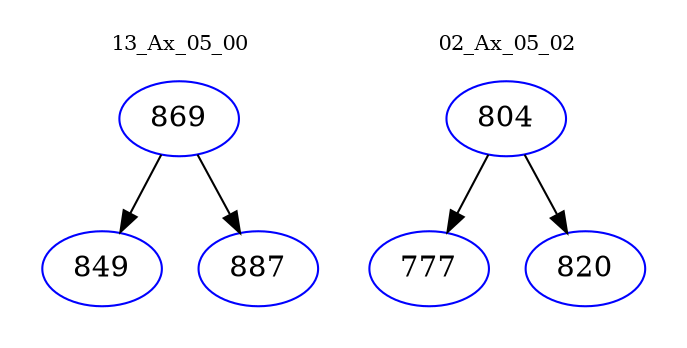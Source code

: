 digraph{
subgraph cluster_0 {
color = white
label = "13_Ax_05_00";
fontsize=10;
T0_869 [label="869", color="blue"]
T0_869 -> T0_849 [color="black"]
T0_849 [label="849", color="blue"]
T0_869 -> T0_887 [color="black"]
T0_887 [label="887", color="blue"]
}
subgraph cluster_1 {
color = white
label = "02_Ax_05_02";
fontsize=10;
T1_804 [label="804", color="blue"]
T1_804 -> T1_777 [color="black"]
T1_777 [label="777", color="blue"]
T1_804 -> T1_820 [color="black"]
T1_820 [label="820", color="blue"]
}
}
